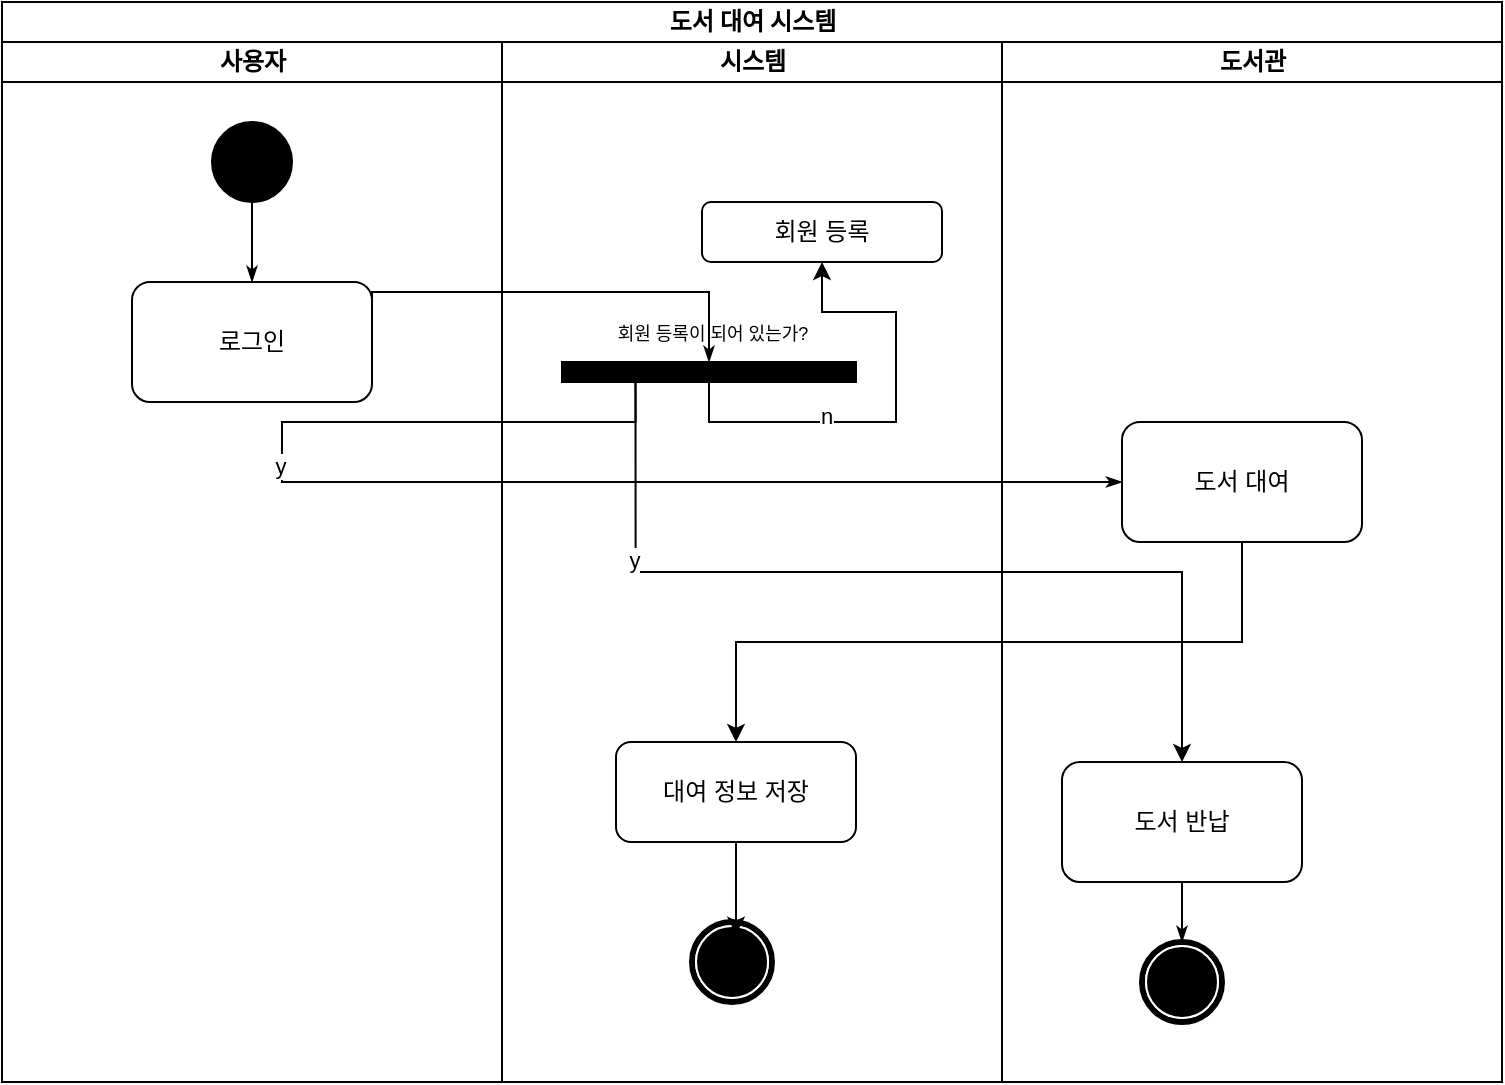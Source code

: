<mxfile version="26.1.3">
  <diagram name="Page-1" id="0783ab3e-0a74-02c8-0abd-f7b4e66b4bec">
    <mxGraphModel dx="1375" dy="653" grid="1" gridSize="10" guides="1" tooltips="1" connect="1" arrows="1" fold="1" page="1" pageScale="1" pageWidth="850" pageHeight="1100" background="none" math="0" shadow="0">
      <root>
        <mxCell id="0" />
        <mxCell id="1" parent="0" />
        <mxCell id="1c1d494c118603dd-1" value="도서 대여 시스템" style="swimlane;html=1;childLayout=stackLayout;startSize=20;rounded=0;shadow=0;comic=0;labelBackgroundColor=none;strokeWidth=1;fontFamily=Verdana;fontSize=12;align=center;" parent="1" vertex="1">
          <mxGeometry x="40" y="20" width="750" height="540" as="geometry" />
        </mxCell>
        <mxCell id="1c1d494c118603dd-2" value="사용자" style="swimlane;html=1;startSize=20;" parent="1c1d494c118603dd-1" vertex="1">
          <mxGeometry y="20" width="250" height="520" as="geometry" />
        </mxCell>
        <mxCell id="60571a20871a0731-4" value="" style="ellipse;whiteSpace=wrap;html=1;rounded=0;shadow=0;comic=0;labelBackgroundColor=none;strokeWidth=1;fillColor=#000000;fontFamily=Verdana;fontSize=12;align=center;" parent="1c1d494c118603dd-2" vertex="1">
          <mxGeometry x="105" y="40" width="40" height="40" as="geometry" />
        </mxCell>
        <mxCell id="1c1d494c118603dd-27" style="edgeStyle=orthogonalEdgeStyle;rounded=0;html=1;labelBackgroundColor=none;startArrow=none;startFill=0;startSize=5;endArrow=classicThin;endFill=1;endSize=5;jettySize=auto;orthogonalLoop=1;strokeWidth=1;fontFamily=Verdana;fontSize=12" parent="1c1d494c118603dd-2" source="60571a20871a0731-4" edge="1">
          <mxGeometry relative="1" as="geometry">
            <mxPoint x="125" y="120.0" as="targetPoint" />
          </mxGeometry>
        </mxCell>
        <mxCell id="Y8n4ThKIj_srULGNqOQz-21" value="로그인" style="rounded=1;whiteSpace=wrap;html=1;" vertex="1" parent="1c1d494c118603dd-2">
          <mxGeometry x="65" y="120" width="120" height="60" as="geometry" />
        </mxCell>
        <mxCell id="1c1d494c118603dd-28" style="edgeStyle=orthogonalEdgeStyle;rounded=0;html=1;entryX=0.5;entryY=0;labelBackgroundColor=none;startArrow=none;startFill=0;startSize=5;endArrow=classicThin;endFill=1;endSize=5;jettySize=auto;orthogonalLoop=1;strokeWidth=1;fontFamily=Verdana;fontSize=12;exitX=1;exitY=0.5;exitDx=0;exitDy=0;" parent="1c1d494c118603dd-1" source="Y8n4ThKIj_srULGNqOQz-21" target="60571a20871a0731-3" edge="1">
          <mxGeometry relative="1" as="geometry">
            <Array as="points">
              <mxPoint x="185" y="145" />
              <mxPoint x="354" y="145" />
            </Array>
            <mxPoint x="175" y="145.0" as="sourcePoint" />
          </mxGeometry>
        </mxCell>
        <mxCell id="1c1d494c118603dd-30" style="edgeStyle=orthogonalEdgeStyle;rounded=0;html=1;exitX=0.25;exitY=1;labelBackgroundColor=none;startArrow=none;startFill=0;startSize=5;endArrow=classicThin;endFill=1;endSize=5;jettySize=auto;orthogonalLoop=1;strokeWidth=1;fontFamily=Verdana;fontSize=12" parent="1c1d494c118603dd-1" source="60571a20871a0731-3" target="Y8n4ThKIj_srULGNqOQz-9" edge="1">
          <mxGeometry relative="1" as="geometry">
            <Array as="points">
              <mxPoint x="317" y="210" />
              <mxPoint x="140" y="210" />
            </Array>
            <mxPoint x="580" y="240" as="targetPoint" />
          </mxGeometry>
        </mxCell>
        <mxCell id="Y8n4ThKIj_srULGNqOQz-2" value="y" style="edgeLabel;html=1;align=center;verticalAlign=middle;resizable=0;points=[];" vertex="1" connectable="0" parent="1c1d494c118603dd-30">
          <mxGeometry x="-0.324" y="-1" relative="1" as="geometry">
            <mxPoint as="offset" />
          </mxGeometry>
        </mxCell>
        <mxCell id="Y8n4ThKIj_srULGNqOQz-12" style="edgeStyle=orthogonalEdgeStyle;rounded=0;orthogonalLoop=1;jettySize=auto;html=1;exitX=0.25;exitY=1;exitDx=0;exitDy=0;" edge="1" parent="1c1d494c118603dd-1" source="60571a20871a0731-3" target="Y8n4ThKIj_srULGNqOQz-13">
          <mxGeometry relative="1" as="geometry">
            <mxPoint x="570" y="370" as="targetPoint" />
          </mxGeometry>
        </mxCell>
        <mxCell id="Y8n4ThKIj_srULGNqOQz-18" value="y" style="edgeLabel;html=1;align=center;verticalAlign=middle;resizable=0;points=[];" vertex="1" connectable="0" parent="Y8n4ThKIj_srULGNqOQz-12">
          <mxGeometry x="-0.616" y="-1" relative="1" as="geometry">
            <mxPoint as="offset" />
          </mxGeometry>
        </mxCell>
        <mxCell id="1c1d494c118603dd-3" value="시스템" style="swimlane;html=1;startSize=20;" parent="1c1d494c118603dd-1" vertex="1">
          <mxGeometry x="250" y="20" width="250" height="520" as="geometry" />
        </mxCell>
        <mxCell id="60571a20871a0731-3" value="" style="whiteSpace=wrap;html=1;rounded=0;shadow=0;comic=0;labelBackgroundColor=none;strokeWidth=1;fillColor=#000000;fontFamily=Verdana;fontSize=12;align=center;rotation=0;" parent="1c1d494c118603dd-3" vertex="1">
          <mxGeometry x="30" y="160" width="147" height="10" as="geometry" />
        </mxCell>
        <mxCell id="Y8n4ThKIj_srULGNqOQz-1" value="&lt;font style=&quot;font-size: 9px;&quot;&gt;회원 등록이 되어 있는가?&lt;/font&gt;" style="text;html=1;align=center;verticalAlign=middle;resizable=0;points=[];autosize=1;strokeColor=none;fillColor=none;" vertex="1" parent="1c1d494c118603dd-3">
          <mxGeometry x="40" y="130" width="130" height="30" as="geometry" />
        </mxCell>
        <mxCell id="Y8n4ThKIj_srULGNqOQz-5" value="회원 등록" style="rounded=1;whiteSpace=wrap;html=1;" vertex="1" parent="1c1d494c118603dd-3">
          <mxGeometry x="100" y="80" width="120" height="30" as="geometry" />
        </mxCell>
        <mxCell id="Y8n4ThKIj_srULGNqOQz-4" style="edgeStyle=orthogonalEdgeStyle;rounded=0;orthogonalLoop=1;jettySize=auto;html=1;exitX=0.5;exitY=1;exitDx=0;exitDy=0;" edge="1" parent="1c1d494c118603dd-3" source="60571a20871a0731-3" target="Y8n4ThKIj_srULGNqOQz-5">
          <mxGeometry relative="1" as="geometry">
            <mxPoint x="103.833" y="220" as="targetPoint" />
          </mxGeometry>
        </mxCell>
        <mxCell id="Y8n4ThKIj_srULGNqOQz-7" value="n" style="edgeLabel;html=1;align=center;verticalAlign=middle;resizable=0;points=[];" vertex="1" connectable="0" parent="Y8n4ThKIj_srULGNqOQz-4">
          <mxGeometry x="-0.322" y="3" relative="1" as="geometry">
            <mxPoint as="offset" />
          </mxGeometry>
        </mxCell>
        <mxCell id="Y8n4ThKIj_srULGNqOQz-17" value="대여 정보 저장" style="rounded=1;whiteSpace=wrap;html=1;" vertex="1" parent="1c1d494c118603dd-3">
          <mxGeometry x="57" y="350" width="120" height="50" as="geometry" />
        </mxCell>
        <mxCell id="Y8n4ThKIj_srULGNqOQz-19" value="" style="shape=mxgraph.bpmn.shape;html=1;verticalLabelPosition=bottom;labelBackgroundColor=#ffffff;verticalAlign=top;perimeter=ellipsePerimeter;outline=end;symbol=terminate;rounded=0;shadow=0;comic=0;strokeWidth=1;fontFamily=Verdana;fontSize=12;align=center;" vertex="1" parent="1c1d494c118603dd-3">
          <mxGeometry x="95" y="440" width="40" height="40" as="geometry" />
        </mxCell>
        <mxCell id="Y8n4ThKIj_srULGNqOQz-20" style="edgeStyle=orthogonalEdgeStyle;rounded=0;orthogonalLoop=1;jettySize=auto;html=1;entryX=0.55;entryY=0.158;entryDx=0;entryDy=0;entryPerimeter=0;" edge="1" parent="1c1d494c118603dd-3" source="Y8n4ThKIj_srULGNqOQz-17" target="Y8n4ThKIj_srULGNqOQz-19">
          <mxGeometry relative="1" as="geometry" />
        </mxCell>
        <mxCell id="1c1d494c118603dd-4" value="도서관" style="swimlane;html=1;startSize=20;" parent="1c1d494c118603dd-1" vertex="1">
          <mxGeometry x="500" y="20" width="250" height="520" as="geometry" />
        </mxCell>
        <mxCell id="1c1d494c118603dd-45" style="edgeStyle=none;rounded=0;html=1;labelBackgroundColor=none;startArrow=none;startFill=0;startSize=5;endArrow=classicThin;endFill=1;endSize=5;jettySize=auto;orthogonalLoop=1;strokeWidth=1;fontFamily=Verdana;fontSize=12;exitX=0.5;exitY=1;exitDx=0;exitDy=0;" parent="1c1d494c118603dd-4" source="Y8n4ThKIj_srULGNqOQz-13" target="60571a20871a0731-5" edge="1">
          <mxGeometry relative="1" as="geometry">
            <mxPoint x="120" y="840" as="sourcePoint" />
          </mxGeometry>
        </mxCell>
        <mxCell id="60571a20871a0731-5" value="" style="shape=mxgraph.bpmn.shape;html=1;verticalLabelPosition=bottom;labelBackgroundColor=#ffffff;verticalAlign=top;perimeter=ellipsePerimeter;outline=end;symbol=terminate;rounded=0;shadow=0;comic=0;strokeWidth=1;fontFamily=Verdana;fontSize=12;align=center;" parent="1c1d494c118603dd-4" vertex="1">
          <mxGeometry x="70" y="450" width="40" height="40" as="geometry" />
        </mxCell>
        <mxCell id="Y8n4ThKIj_srULGNqOQz-9" value="도서 대여" style="rounded=1;whiteSpace=wrap;html=1;" vertex="1" parent="1c1d494c118603dd-4">
          <mxGeometry x="60" y="190" width="120" height="60" as="geometry" />
        </mxCell>
        <mxCell id="Y8n4ThKIj_srULGNqOQz-13" value="도서 반납" style="rounded=1;whiteSpace=wrap;html=1;" vertex="1" parent="1c1d494c118603dd-4">
          <mxGeometry x="30" y="360" width="120" height="60" as="geometry" />
        </mxCell>
        <mxCell id="Y8n4ThKIj_srULGNqOQz-16" style="edgeStyle=orthogonalEdgeStyle;rounded=0;orthogonalLoop=1;jettySize=auto;html=1;exitX=0.5;exitY=1;exitDx=0;exitDy=0;" edge="1" parent="1c1d494c118603dd-1" source="Y8n4ThKIj_srULGNqOQz-9" target="Y8n4ThKIj_srULGNqOQz-17">
          <mxGeometry relative="1" as="geometry">
            <mxPoint x="360.0" y="340" as="targetPoint" />
          </mxGeometry>
        </mxCell>
      </root>
    </mxGraphModel>
  </diagram>
</mxfile>
